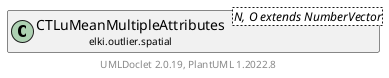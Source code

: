 @startuml
    remove .*\.(Instance|Par|Parameterizer|Factory)$
    set namespaceSeparator none
    hide empty fields
    hide empty methods

    class "<size:14>CTLuMeanMultipleAttributes.Par\n<size:10>elki.outlier.spatial" as elki.outlier.spatial.CTLuMeanMultipleAttributes.Par<N, O extends NumberVector> {
        +make(): CTLuMeanMultipleAttributes<N, O extends NumberVector>
    }

    abstract class "<size:14>AbstractNeighborhoodOutlier.Par\n<size:10>elki.outlier.spatial" as elki.outlier.spatial.AbstractNeighborhoodOutlier.Par<N>
    class "<size:14>CTLuMeanMultipleAttributes\n<size:10>elki.outlier.spatial" as elki.outlier.spatial.CTLuMeanMultipleAttributes<N, O extends NumberVector> [[CTLuMeanMultipleAttributes.html]]

    elki.outlier.spatial.AbstractNeighborhoodOutlier.Par <|-- elki.outlier.spatial.CTLuMeanMultipleAttributes.Par
    elki.outlier.spatial.CTLuMeanMultipleAttributes +-- elki.outlier.spatial.CTLuMeanMultipleAttributes.Par

    center footer UMLDoclet 2.0.19, PlantUML 1.2022.8
@enduml
